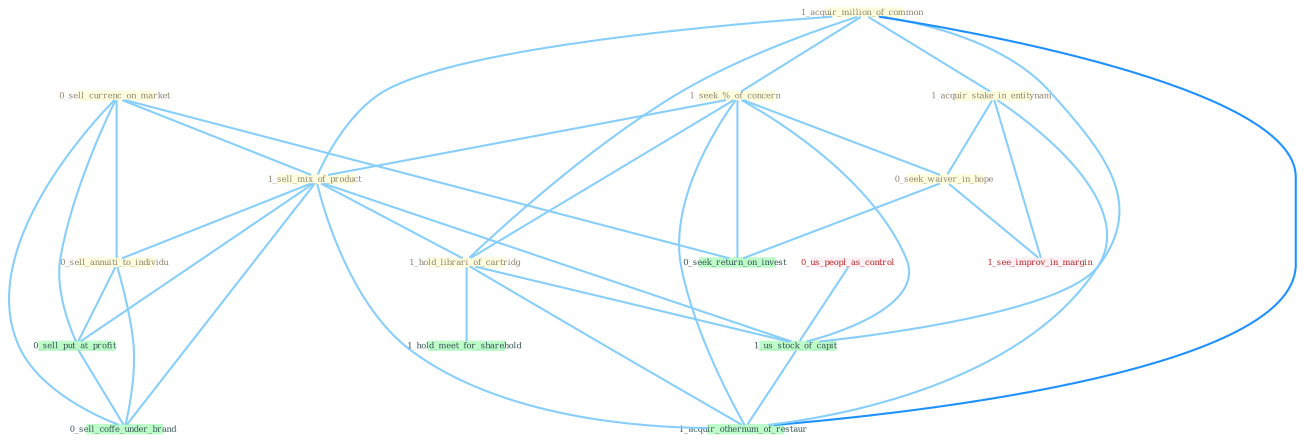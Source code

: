 Graph G{ 
    node
    [shape=polygon,style=filled,width=.5,height=.06,color="#BDFCC9",fixedsize=true,fontsize=4,
    fontcolor="#2f4f4f"];
    {node
    [color="#ffffe0", fontcolor="#8b7d6b"] "1_acquir_million_of_common " "1_acquir_stake_in_entitynam " "1_seek_%_of_concern " "0_sell_currenc_on_market " "0_seek_waiver_in_hope " "1_sell_mix_of_product " "0_sell_annuiti_to_individu " "1_hold_librari_of_cartridg "}
{node [color="#fff0f5", fontcolor="#b22222"] "0_us_peopl_as_control " "1_see_improv_in_margin "}
edge [color="#B0E2FF"];

	"1_acquir_million_of_common " -- "1_acquir_stake_in_entitynam " [w="1", color="#87cefa" ];
	"1_acquir_million_of_common " -- "1_seek_%_of_concern " [w="1", color="#87cefa" ];
	"1_acquir_million_of_common " -- "1_sell_mix_of_product " [w="1", color="#87cefa" ];
	"1_acquir_million_of_common " -- "1_hold_librari_of_cartridg " [w="1", color="#87cefa" ];
	"1_acquir_million_of_common " -- "1_us_stock_of_capit " [w="1", color="#87cefa" ];
	"1_acquir_million_of_common " -- "1_acquir_othernum_of_restaur " [w="2", color="#1e90ff" , len=0.8];
	"1_acquir_stake_in_entitynam " -- "0_seek_waiver_in_hope " [w="1", color="#87cefa" ];
	"1_acquir_stake_in_entitynam " -- "1_see_improv_in_margin " [w="1", color="#87cefa" ];
	"1_acquir_stake_in_entitynam " -- "1_acquir_othernum_of_restaur " [w="1", color="#87cefa" ];
	"1_seek_%_of_concern " -- "0_seek_waiver_in_hope " [w="1", color="#87cefa" ];
	"1_seek_%_of_concern " -- "1_sell_mix_of_product " [w="1", color="#87cefa" ];
	"1_seek_%_of_concern " -- "1_hold_librari_of_cartridg " [w="1", color="#87cefa" ];
	"1_seek_%_of_concern " -- "0_seek_return_on_invest " [w="1", color="#87cefa" ];
	"1_seek_%_of_concern " -- "1_us_stock_of_capit " [w="1", color="#87cefa" ];
	"1_seek_%_of_concern " -- "1_acquir_othernum_of_restaur " [w="1", color="#87cefa" ];
	"0_sell_currenc_on_market " -- "1_sell_mix_of_product " [w="1", color="#87cefa" ];
	"0_sell_currenc_on_market " -- "0_sell_annuiti_to_individu " [w="1", color="#87cefa" ];
	"0_sell_currenc_on_market " -- "0_sell_put_at_profit " [w="1", color="#87cefa" ];
	"0_sell_currenc_on_market " -- "0_seek_return_on_invest " [w="1", color="#87cefa" ];
	"0_sell_currenc_on_market " -- "0_sell_coffe_under_brand " [w="1", color="#87cefa" ];
	"0_seek_waiver_in_hope " -- "0_seek_return_on_invest " [w="1", color="#87cefa" ];
	"0_seek_waiver_in_hope " -- "1_see_improv_in_margin " [w="1", color="#87cefa" ];
	"1_sell_mix_of_product " -- "0_sell_annuiti_to_individu " [w="1", color="#87cefa" ];
	"1_sell_mix_of_product " -- "1_hold_librari_of_cartridg " [w="1", color="#87cefa" ];
	"1_sell_mix_of_product " -- "0_sell_put_at_profit " [w="1", color="#87cefa" ];
	"1_sell_mix_of_product " -- "1_us_stock_of_capit " [w="1", color="#87cefa" ];
	"1_sell_mix_of_product " -- "0_sell_coffe_under_brand " [w="1", color="#87cefa" ];
	"1_sell_mix_of_product " -- "1_acquir_othernum_of_restaur " [w="1", color="#87cefa" ];
	"0_sell_annuiti_to_individu " -- "0_sell_put_at_profit " [w="1", color="#87cefa" ];
	"0_sell_annuiti_to_individu " -- "0_sell_coffe_under_brand " [w="1", color="#87cefa" ];
	"1_hold_librari_of_cartridg " -- "1_us_stock_of_capit " [w="1", color="#87cefa" ];
	"1_hold_librari_of_cartridg " -- "1_hold_meet_for_sharehold " [w="1", color="#87cefa" ];
	"1_hold_librari_of_cartridg " -- "1_acquir_othernum_of_restaur " [w="1", color="#87cefa" ];
	"0_us_peopl_as_control " -- "1_us_stock_of_capit " [w="1", color="#87cefa" ];
	"0_sell_put_at_profit " -- "0_sell_coffe_under_brand " [w="1", color="#87cefa" ];
	"1_us_stock_of_capit " -- "1_acquir_othernum_of_restaur " [w="1", color="#87cefa" ];
}